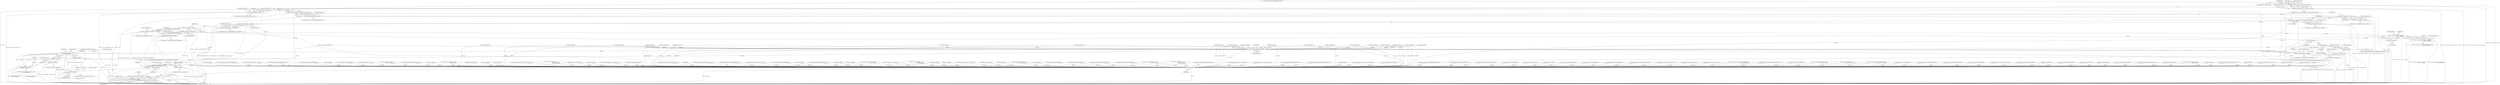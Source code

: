 digraph "0_samba_530d50a1abdcdf4d1775652d4c456c1274d83d8d@API" {
"1000393" [label="(Call,strlen(r->basedn))"];
"1000388" [label="(Call,asn1_write_OctetString(data, r->basedn, strlen(r->basedn)))"];
"1000387" [label="(Call,!asn1_write_OctetString(data, r->basedn, strlen(r->basedn)))"];
"1000400" [label="(Call,asn1_write_enumerated(data, r->scope))"];
"1000399" [label="(Call,!asn1_write_enumerated(data, r->scope))"];
"1000408" [label="(Call,asn1_write_enumerated(data, r->deref))"];
"1000407" [label="(Call,!asn1_write_enumerated(data, r->deref))"];
"1000416" [label="(Call,asn1_write_Integer(data, r->sizelimit))"];
"1000415" [label="(Call,!asn1_write_Integer(data, r->sizelimit))"];
"1000424" [label="(Call,asn1_write_Integer(data, r->timelimit))"];
"1000423" [label="(Call,!asn1_write_Integer(data, r->timelimit))"];
"1000432" [label="(Call,asn1_write_BOOLEAN(data, r->attributesonly))"];
"1000431" [label="(Call,!asn1_write_BOOLEAN(data, r->attributesonly))"];
"1000440" [label="(Call,ldap_push_filter(data, r->tree))"];
"1000439" [label="(Call,!ldap_push_filter(data, r->tree))"];
"1000449" [label="(Call,asn1_push_tag(data, ASN1_SEQUENCE(0)))"];
"1000448" [label="(Call,!asn1_push_tag(data, ASN1_SEQUENCE(0)))"];
"1000468" [label="(Call,asn1_write_OctetString(data, r->attributes[i],\n                                              strlen(r->attributes[i])))"];
"1000467" [label="(Call,!asn1_write_OctetString(data, r->attributes[i],\n                                              strlen(r->attributes[i])))"];
"1000475" [label="(Call,strlen(r->attributes[i]))"];
"1000484" [label="(Call,asn1_pop_tag(data))"];
"1000483" [label="(Call,!asn1_pop_tag(data))"];
"1000489" [label="(Call,asn1_pop_tag(data))"];
"1000488" [label="(Call,!asn1_pop_tag(data))"];
"1001590" [label="(Call,asn1_push_tag(data, ASN1_CONTEXT(0)))"];
"1001589" [label="(Call,!asn1_push_tag(data, ASN1_CONTEXT(0)))"];
"1001611" [label="(Call,ldap_encode_control(mem_ctx, data,\n\t\t\t\t\t\t msg->controls[i]))"];
"1001599" [label="(Call,msg->controls[i] != NULL)"];
"1001610" [label="(Call,!ldap_encode_control(mem_ctx, data,\n\t\t\t\t\t\t msg->controls[i]))"];
"1001635" [label="(Call,asn1_pop_tag(data))"];
"1001634" [label="(Call,!asn1_pop_tag(data))"];
"1001640" [label="(Call,asn1_pop_tag(data))"];
"1001639" [label="(Call,!asn1_pop_tag(data))"];
"1001654" [label="(Call,asn1_free(data))"];
"1001659" [label="(Call,asn1_free(data))"];
"1001646" [label="(Call,data_blob_talloc(mem_ctx, data->data, data->length))"];
"1001643" [label="(Call,*result = data_blob_talloc(mem_ctx, data->data, data->length))"];
"1000506" [label="(Call,asn1_push_tag(data, ASN1_APPLICATION(msg->type)))"];
"1000492" [label="(ControlStructure,break;)"];
"1000442" [label="(Call,r->tree)"];
"1001662" [label="(Identifier,false)"];
"1000407" [label="(Call,!asn1_write_enumerated(data, r->deref))"];
"1000484" [label="(Call,asn1_pop_tag(data))"];
"1001654" [label="(Call,asn1_free(data))"];
"1000402" [label="(Call,r->scope)"];
"1000309" [label="(Call,asn1_push_tag(data, ASN1_APPLICATION(msg->type)))"];
"1000466" [label="(ControlStructure,if (!asn1_write_OctetString(data, r->attributes[i],\n                                              strlen(r->attributes[i]))))"];
"1000871" [label="(Call,asn1_push_tag(data, ASN1_APPLICATION(msg->type)))"];
"1000470" [label="(Call,r->attributes[i])"];
"1001123" [label="(Call,asn1_write_OctetString(data, r->dn, strlen(r->dn)))"];
"1001452" [label="(Call,asn1_push_tag(data, ASN1_CONTEXT_SIMPLE(1)))"];
"1001216" [label="(Call,asn1_pop_tag(data))"];
"1000410" [label="(Call,r->deref)"];
"1001442" [label="(Call,asn1_pop_tag(data))"];
"1000423" [label="(Call,!asn1_write_Integer(data, r->timelimit))"];
"1001642" [label="(ControlStructure,goto err;)"];
"1001641" [label="(Identifier,data)"];
"1000292" [label="(Call,asn1_pop_tag(data))"];
"1000448" [label="(Call,!asn1_push_tag(data, ASN1_SEQUENCE(0)))"];
"1000414" [label="(ControlStructure,if (!asn1_write_Integer(data, r->sizelimit)))"];
"1000464" [label="(Identifier,i)"];
"1000451" [label="(Call,ASN1_SEQUENCE(0))"];
"1000415" [label="(Call,!asn1_write_Integer(data, r->sizelimit))"];
"1000362" [label="(Call,asn1_pop_tag(data))"];
"1000417" [label="(Identifier,data)"];
"1000839" [label="(Call,asn1_push_tag(data, ASN1_APPLICATION(msg->type)))"];
"1001538" [label="(Call,asn1_pop_tag(data))"];
"1001288" [label="(Call,asn1_pop_tag(data))"];
"1000416" [label="(Call,asn1_write_Integer(data, r->sizelimit))"];
"1001575" [label="(Call,asn1_pop_tag(data))"];
"1001273" [label="(Call,asn1_write_OctetString(data, r->value.data,\n                                      r->value.length))"];
"1000467" [label="(Call,!asn1_write_OctetString(data, r->attributes[i],\n                                              strlen(r->attributes[i])))"];
"1000438" [label="(ControlStructure,if (!ldap_push_filter(data, r->tree)))"];
"1001589" [label="(Call,!asn1_push_tag(data, ASN1_CONTEXT(0)))"];
"1000481" [label="(ControlStructure,goto err;)"];
"1000218" [label="(Call,asn1_pop_tag(data))"];
"1001639" [label="(Call,!asn1_pop_tag(data))"];
"1001526" [label="(Call,asn1_write(data, r->oid, strlen(r->oid)))"];
"1001597" [label="(Identifier,i)"];
"1000593" [label="(Call,asn1_write_OctetString(data,\n                                                       attr->values[j].data,\n                                                      attr->values[j].length))"];
"1001622" [label="(Literal,0)"];
"1000386" [label="(ControlStructure,if (!asn1_write_OctetString(data, r->basedn, strlen(r->basedn))))"];
"1000489" [label="(Call,asn1_pop_tag(data))"];
"1001474" [label="(Call,asn1_pop_tag(data))"];
"1000802" [label="(Call,asn1_pop_tag(data))"];
"1001242" [label="(Call,asn1_write_OctetString(data, r->dn, strlen(r->dn)))"];
"1001634" [label="(Call,!asn1_pop_tag(data))"];
"1001091" [label="(Call,ldap_encode_response(data, r))"];
"1000434" [label="(Call,r->attributesonly)"];
"1001645" [label="(Identifier,result)"];
"1001655" [label="(Identifier,data)"];
"1001607" [label="(Identifier,i)"];
"1000617" [label="(Call,asn1_pop_tag(data))"];
"1001610" [label="(Call,!ldap_encode_control(mem_ctx, data,\n\t\t\t\t\t\t msg->controls[i]))"];
"1000394" [label="(Call,r->basedn)"];
"1000202" [label="(Call,asn1_write(data, r->creds.password,\n                                  strlen(r->creds.password)))"];
"1000854" [label="(Call,asn1_pop_tag(data))"];
"1000985" [label="(Call,asn1_pop_tag(data))"];
"1000122" [label="(Call,asn1_push_tag(data, ASN1_SEQUENCE(0)))"];
"1000527" [label="(Call,asn1_push_tag(data, ASN1_SEQUENCE(0)))"];
"1001423" [label="(Call,asn1_push_tag(data, ASN1_CONTEXT_SIMPLE(0)))"];
"1001582" [label="(Call,msg->controls != NULL)"];
"1001414" [label="(Call,asn1_push_tag(data, ASN1_APPLICATION(msg->type)))"];
"1001590" [label="(Call,asn1_push_tag(data, ASN1_CONTEXT(0)))"];
"1001646" [label="(Call,data_blob_talloc(mem_ctx, data->data, data->length))"];
"1001261" [label="(Call,asn1_write_OctetString(data, r->attribute,\n                                      strlen(r->attribute)))"];
"1001587" [label="(Block,)"];
"1000406" [label="(ControlStructure,if (!asn1_write_enumerated(data, r->deref)))"];
"1001599" [label="(Call,msg->controls[i] != NULL)"];
"1001594" [label="(ControlStructure,goto err;)"];
"1000961" [label="(Call,asn1_write_OctetString(data,\n                                                       attrib->values[j].data,\n                                                      attrib->values[j].length))"];
"1001479" [label="(Call,asn1_pop_tag(data))"];
"1000430" [label="(ControlStructure,if (!asn1_write_BOOLEAN(data, r->attributesonly)))"];
"1000676" [label="(Call,asn1_push_tag(data, ASN1_APPLICATION(msg->type)))"];
"1000334" [label="(Call,asn1_write_ContextSimple(data, 7, r->SASL.secblob))"];
"1001555" [label="(Call,asn1_write(data, r->value->data, r->value->length))"];
"1000398" [label="(ControlStructure,if (!asn1_write_enumerated(data, r->scope)))"];
"1000449" [label="(Call,asn1_push_tag(data, ASN1_SEQUENCE(0)))"];
"1001651" [label="(Call,data->length)"];
"1001310" [label="(Call,asn1_push_tag(data, ASN1_APPLICATION(msg->type)))"];
"1001097" [label="(Call,asn1_pop_tag(data))"];
"1001592" [label="(Call,ASN1_CONTEXT(0))"];
"1000456" [label="(Identifier,i)"];
"1001648" [label="(Call,data->data)"];
"1000400" [label="(Call,asn1_write_enumerated(data, r->scope))"];
"1001044" [label="(Call,asn1_push_tag(data, ASN1_APPLICATION_SIMPLE(msg->type)))"];
"1000817" [label="(Call,asn1_pop_tag(data))"];
"1000418" [label="(Call,r->sizelimit)"];
"1001135" [label="(Call,asn1_write_OctetString(data, r->newrdn, strlen(r->newrdn)))"];
"1000487" [label="(ControlStructure,if (!asn1_pop_tag(data)))"];
"1000425" [label="(Identifier,data)"];
"1000401" [label="(Identifier,data)"];
"1001147" [label="(Call,asn1_write_BOOLEAN(data, r->deleteolddn))"];
"1000111" [label="(Call,asn1_init(mem_ctx))"];
"1000995" [label="(Call,asn1_pop_tag(data))"];
"1001342" [label="(Call,asn1_push_tag(data, ASN1_APPLICATION_SIMPLE(msg->type)))"];
"1000482" [label="(ControlStructure,if (!asn1_pop_tag(data)))"];
"1000485" [label="(Identifier,data)"];
"1000399" [label="(Call,!asn1_write_enumerated(data, r->scope))"];
"1001027" [label="(Call,asn1_pop_tag(data))"];
"1000413" [label="(ControlStructure,goto err;)"];
"1001082" [label="(Call,asn1_push_tag(data, ASN1_APPLICATION(msg->type)))"];
"1000432" [label="(Call,asn1_write_BOOLEAN(data, r->attributesonly))"];
"1001184" [label="(Call,asn1_pop_tag(data))"];
"1000491" [label="(ControlStructure,goto err;)"];
"1001644" [label="(Call,*result)"];
"1001012" [label="(Call,asn1_push_tag(data, ASN1_APPLICATION(msg->type)))"];
"1000225" [label="(Call,asn1_push_tag(data, ASN1_CONTEXT(3)))"];
"1000439" [label="(Call,!ldap_push_filter(data, r->tree))"];
"1000476" [label="(Call,r->attributes[i])"];
"1000483" [label="(Call,!asn1_pop_tag(data))"];
"1001053" [label="(Call,asn1_write(data, r->dn, strlen(r->dn)))"];
"1001319" [label="(Call,ldap_encode_response(data, r))"];
"1000437" [label="(ControlStructure,goto err;)"];
"1000627" [label="(Call,asn1_pop_tag(data))"];
"1000892" [label="(Call,asn1_push_tag(data, ASN1_SEQUENCE(0)))"];
"1001605" [label="(Identifier,NULL)"];
"1000555" [label="(Call,asn1_push_tag(data, ASN1_SEQUENCE(0)))"];
"1001160" [label="(Call,asn1_push_tag(data, ASN1_CONTEXT_SIMPLE(0)))"];
"1001233" [label="(Call,asn1_push_tag(data, ASN1_APPLICATION(msg->type)))"];
"1000515" [label="(Call,asn1_write_OctetString(data, r->dn, strlen(r->dn)))"];
"1001505" [label="(Call,ldap_encode_response(data, &r->response))"];
"1000441" [label="(Identifier,data)"];
"1000318" [label="(Call,ldap_encode_response(data, &r->response))"];
"1001609" [label="(ControlStructure,if (!ldap_encode_control(mem_ctx, data,\n\t\t\t\t\t\t msg->controls[i])))"];
"1000261" [label="(Call,asn1_write_OctetString(data, r->creds.SASL.secblob->data,\n                                                      r->creds.SASL.secblob->length))"];
"1000488" [label="(Call,!asn1_pop_tag(data))"];
"1000426" [label="(Call,r->timelimit)"];
"1000353" [label="(Call,asn1_push_tag(data, ASN1_APPLICATION_SIMPLE(msg->type)))"];
"1000574" [label="(Call,asn1_push_tag(data, ASN1_SEQUENCE(1)))"];
"1000927" [label="(Call,asn1_write_OctetString(data, attrib->name,\n                                              strlen(attrib->name)))"];
"1000170" [label="(Call,asn1_write_OctetString(data, r->dn,\n                                      (r->dn != NULL) ? strlen(r->dn) : 0))"];
"1000284" [label="(Call,asn1_pop_tag(data))"];
"1000232" [label="(Call,asn1_write_OctetString(data, r->creds.SASL.mechanism,\n                                              strlen(r->creds.SASL.mechanism)))"];
"1001325" [label="(Call,asn1_pop_tag(data))"];
"1000822" [label="(Call,asn1_pop_tag(data))"];
"1000379" [label="(Call,asn1_push_tag(data, ASN1_APPLICATION(msg->type)))"];
"1000920" [label="(Call,asn1_push_tag(data, ASN1_SEQUENCE(0)))"];
"1000644" [label="(Call,asn1_push_tag(data, ASN1_APPLICATION(msg->type)))"];
"1000468" [label="(Call,asn1_write_OctetString(data, r->attributes[i],\n                                              strlen(r->attributes[i])))"];
"1000195" [label="(Call,asn1_push_tag(data, ASN1_CONTEXT_SIMPLE(0)))"];
"1001600" [label="(Call,msg->controls[i])"];
"1001254" [label="(Call,asn1_push_tag(data, ASN1_SEQUENCE(0)))"];
"1001459" [label="(Call,asn1_write(data, r->value->data, r->value->length))"];
"1001548" [label="(Call,asn1_push_tag(data, ASN1_CONTEXT_SIMPLE(11)))"];
"1000397" [label="(ControlStructure,goto err;)"];
"1001021" [label="(Call,ldap_encode_response(data, r))"];
"1000746" [label="(Call,asn1_push_tag(data, ASN1_SEQUENCE(0)))"];
"1000421" [label="(ControlStructure,goto err;)"];
"1000939" [label="(Call,asn1_push_tag(data, ASN1_SET))"];
"1000848" [label="(Call,ldap_encode_response(data, r))"];
"1001640" [label="(Call,asn1_pop_tag(data))"];
"1000409" [label="(Identifier,data)"];
"1000659" [label="(Call,asn1_pop_tag(data))"];
"1001638" [label="(ControlStructure,if (!asn1_pop_tag(data)))"];
"1001588" [label="(ControlStructure,if (!asn1_push_tag(data, ASN1_CONTEXT(0))))"];
"1000129" [label="(Call,asn1_write_Integer(data, msg->messageid))"];
"1001201" [label="(Call,asn1_push_tag(data, ASN1_APPLICATION(msg->type)))"];
"1001293" [label="(Call,asn1_pop_tag(data))"];
"1000765" [label="(Call,asn1_push_tag(data, ASN1_SET))"];
"1000753" [label="(Call,asn1_write_OctetString(data, attrib->name,\n                                              strlen(attrib->name)))"];
"1000475" [label="(Call,strlen(r->attributes[i]))"];
"1001696" [label="(MethodReturn,_PUBLIC_ bool)"];
"1001595" [label="(ControlStructure,for (i = 0; msg->controls[i] != NULL; i++))"];
"1001570" [label="(Call,asn1_pop_tag(data))"];
"1000153" [label="(Call,asn1_push_tag(data, ASN1_APPLICATION(msg->type)))"];
"1000433" [label="(Identifier,data)"];
"1000469" [label="(Identifier,data)"];
"1001359" [label="(Call,asn1_pop_tag(data))"];
"1000980" [label="(Call,asn1_pop_tag(data))"];
"1000422" [label="(ControlStructure,if (!asn1_write_Integer(data, r->timelimit)))"];
"1001065" [label="(Call,asn1_pop_tag(data))"];
"1000388" [label="(Call,asn1_write_OctetString(data, r->basedn, strlen(r->basedn)))"];
"1000685" [label="(Call,asn1_write_OctetString(data, r->dn, strlen(r->dn)))"];
"1000405" [label="(ControlStructure,goto err;)"];
"1000440" [label="(Call,ldap_push_filter(data, r->tree))"];
"1001210" [label="(Call,ldap_encode_response(data, r))"];
"1000408" [label="(Call,asn1_write_enumerated(data, r->deref))"];
"1000734" [label="(Call,asn1_write_enumerated(data, r->mods[i].type))"];
"1001611" [label="(Call,ldap_encode_control(mem_ctx, data,\n\t\t\t\t\t\t msg->controls[i]))"];
"1001179" [label="(Call,asn1_pop_tag(data))"];
"1000345" [label="(Call,asn1_pop_tag(data))"];
"1001637" [label="(ControlStructure,goto err;)"];
"1000429" [label="(ControlStructure,goto err;)"];
"1001496" [label="(Call,asn1_push_tag(data, ASN1_APPLICATION(msg->type)))"];
"1001612" [label="(Identifier,mem_ctx)"];
"1000490" [label="(Identifier,data)"];
"1000447" [label="(ControlStructure,if (!asn1_push_tag(data, ASN1_SEQUENCE(0))))"];
"1001636" [label="(Identifier,data)"];
"1001591" [label="(Identifier,data)"];
"1001351" [label="(Call,asn1_write_implicit_Integer(data, r->messageid))"];
"1001376" [label="(Call,asn1_push_tag(data, ASN1_APPLICATION(msg->type)))"];
"1001519" [label="(Call,asn1_push_tag(data, ASN1_CONTEXT_SIMPLE(10)))"];
"1000612" [label="(Call,asn1_pop_tag(data))"];
"1000727" [label="(Call,asn1_push_tag(data, ASN1_SEQUENCE(0)))"];
"1000446" [label="(ControlStructure,goto err;)"];
"1000450" [label="(Identifier,data)"];
"1000162" [label="(Call,asn1_write_Integer(data, r->version))"];
"1001657" [label="(Identifier,true)"];
"1001167" [label="(Call,asn1_write(data, r->newsuperior,\n                                  strlen(r->newsuperior)))"];
"1001114" [label="(Call,asn1_push_tag(data, ASN1_APPLICATION(msg->type)))"];
"1001660" [label="(Identifier,data)"];
"1000990" [label="(Call,asn1_pop_tag(data))"];
"1000387" [label="(Call,!asn1_write_OctetString(data, r->basedn, strlen(r->basedn)))"];
"1000562" [label="(Call,asn1_write_OctetString(data, attr->name,\n                                              strlen(attr->name)))"];
"1001614" [label="(Call,msg->controls[i])"];
"1001633" [label="(ControlStructure,if (!asn1_pop_tag(data)))"];
"1000653" [label="(Call,ldap_encode_response(data, r))"];
"1001613" [label="(Identifier,data)"];
"1000807" [label="(Call,asn1_pop_tag(data))"];
"1000431" [label="(Call,!asn1_write_BOOLEAN(data, r->attributesonly))"];
"1000453" [label="(ControlStructure,goto err;)"];
"1000389" [label="(Identifier,data)"];
"1000812" [label="(Call,asn1_pop_tag(data))"];
"1001397" [label="(Call,asn1_pop_tag(data))"];
"1001385" [label="(Call,asn1_write_OctetString(data, r->referral, strlen(r->referral)))"];
"1000783" [label="(Call,asn1_write_OctetString(data,\n                                                       attrib->values[j].data,\n                                                      attrib->values[j].length))"];
"1000390" [label="(Call,r->basedn)"];
"1000393" [label="(Call,strlen(r->basedn))"];
"1000106" [label="(MethodParameterIn,TALLOC_CTX *mem_ctx)"];
"1001430" [label="(Call,asn1_write(data, r->oid, strlen(r->oid)))"];
"1001635" [label="(Call,asn1_pop_tag(data))"];
"1000486" [label="(ControlStructure,goto err;)"];
"1000622" [label="(Call,asn1_pop_tag(data))"];
"1000880" [label="(Call,asn1_write_OctetString(data, r->dn, strlen(r->dn)))"];
"1001659" [label="(Call,asn1_free(data))"];
"1000424" [label="(Call,asn1_write_Integer(data, r->timelimit))"];
"1001643" [label="(Call,*result = data_blob_talloc(mem_ctx, data->data, data->length))"];
"1001647" [label="(Identifier,mem_ctx)"];
"1000697" [label="(Call,asn1_push_tag(data, ASN1_SEQUENCE(0)))"];
"1000393" -> "1000388"  [label="AST: "];
"1000393" -> "1000394"  [label="CFG: "];
"1000394" -> "1000393"  [label="AST: "];
"1000388" -> "1000393"  [label="CFG: "];
"1000393" -> "1000388"  [label="DDG: r->basedn"];
"1000388" -> "1000387"  [label="AST: "];
"1000389" -> "1000388"  [label="AST: "];
"1000390" -> "1000388"  [label="AST: "];
"1000387" -> "1000388"  [label="CFG: "];
"1000388" -> "1001696"  [label="DDG: strlen(r->basedn)"];
"1000388" -> "1001696"  [label="DDG: r->basedn"];
"1000388" -> "1000387"  [label="DDG: data"];
"1000388" -> "1000387"  [label="DDG: r->basedn"];
"1000388" -> "1000387"  [label="DDG: strlen(r->basedn)"];
"1000379" -> "1000388"  [label="DDG: data"];
"1000388" -> "1000400"  [label="DDG: data"];
"1000388" -> "1001659"  [label="DDG: data"];
"1000387" -> "1000386"  [label="AST: "];
"1000397" -> "1000387"  [label="CFG: "];
"1000401" -> "1000387"  [label="CFG: "];
"1000387" -> "1001696"  [label="DDG: asn1_write_OctetString(data, r->basedn, strlen(r->basedn))"];
"1000387" -> "1001696"  [label="DDG: !asn1_write_OctetString(data, r->basedn, strlen(r->basedn))"];
"1000400" -> "1000399"  [label="AST: "];
"1000400" -> "1000402"  [label="CFG: "];
"1000401" -> "1000400"  [label="AST: "];
"1000402" -> "1000400"  [label="AST: "];
"1000399" -> "1000400"  [label="CFG: "];
"1000400" -> "1001696"  [label="DDG: r->scope"];
"1000400" -> "1000399"  [label="DDG: data"];
"1000400" -> "1000399"  [label="DDG: r->scope"];
"1000400" -> "1000408"  [label="DDG: data"];
"1000400" -> "1001659"  [label="DDG: data"];
"1000399" -> "1000398"  [label="AST: "];
"1000405" -> "1000399"  [label="CFG: "];
"1000409" -> "1000399"  [label="CFG: "];
"1000399" -> "1001696"  [label="DDG: asn1_write_enumerated(data, r->scope)"];
"1000399" -> "1001696"  [label="DDG: !asn1_write_enumerated(data, r->scope)"];
"1000408" -> "1000407"  [label="AST: "];
"1000408" -> "1000410"  [label="CFG: "];
"1000409" -> "1000408"  [label="AST: "];
"1000410" -> "1000408"  [label="AST: "];
"1000407" -> "1000408"  [label="CFG: "];
"1000408" -> "1001696"  [label="DDG: r->deref"];
"1000408" -> "1000407"  [label="DDG: data"];
"1000408" -> "1000407"  [label="DDG: r->deref"];
"1000408" -> "1000416"  [label="DDG: data"];
"1000408" -> "1001659"  [label="DDG: data"];
"1000407" -> "1000406"  [label="AST: "];
"1000413" -> "1000407"  [label="CFG: "];
"1000417" -> "1000407"  [label="CFG: "];
"1000407" -> "1001696"  [label="DDG: !asn1_write_enumerated(data, r->deref)"];
"1000407" -> "1001696"  [label="DDG: asn1_write_enumerated(data, r->deref)"];
"1000416" -> "1000415"  [label="AST: "];
"1000416" -> "1000418"  [label="CFG: "];
"1000417" -> "1000416"  [label="AST: "];
"1000418" -> "1000416"  [label="AST: "];
"1000415" -> "1000416"  [label="CFG: "];
"1000416" -> "1001696"  [label="DDG: r->sizelimit"];
"1000416" -> "1000415"  [label="DDG: data"];
"1000416" -> "1000415"  [label="DDG: r->sizelimit"];
"1000416" -> "1000424"  [label="DDG: data"];
"1000416" -> "1001659"  [label="DDG: data"];
"1000415" -> "1000414"  [label="AST: "];
"1000421" -> "1000415"  [label="CFG: "];
"1000425" -> "1000415"  [label="CFG: "];
"1000415" -> "1001696"  [label="DDG: asn1_write_Integer(data, r->sizelimit)"];
"1000415" -> "1001696"  [label="DDG: !asn1_write_Integer(data, r->sizelimit)"];
"1000424" -> "1000423"  [label="AST: "];
"1000424" -> "1000426"  [label="CFG: "];
"1000425" -> "1000424"  [label="AST: "];
"1000426" -> "1000424"  [label="AST: "];
"1000423" -> "1000424"  [label="CFG: "];
"1000424" -> "1001696"  [label="DDG: r->timelimit"];
"1000424" -> "1000423"  [label="DDG: data"];
"1000424" -> "1000423"  [label="DDG: r->timelimit"];
"1000424" -> "1000432"  [label="DDG: data"];
"1000424" -> "1001659"  [label="DDG: data"];
"1000423" -> "1000422"  [label="AST: "];
"1000429" -> "1000423"  [label="CFG: "];
"1000433" -> "1000423"  [label="CFG: "];
"1000423" -> "1001696"  [label="DDG: !asn1_write_Integer(data, r->timelimit)"];
"1000423" -> "1001696"  [label="DDG: asn1_write_Integer(data, r->timelimit)"];
"1000432" -> "1000431"  [label="AST: "];
"1000432" -> "1000434"  [label="CFG: "];
"1000433" -> "1000432"  [label="AST: "];
"1000434" -> "1000432"  [label="AST: "];
"1000431" -> "1000432"  [label="CFG: "];
"1000432" -> "1001696"  [label="DDG: r->attributesonly"];
"1000432" -> "1000431"  [label="DDG: data"];
"1000432" -> "1000431"  [label="DDG: r->attributesonly"];
"1000432" -> "1000440"  [label="DDG: data"];
"1000432" -> "1001659"  [label="DDG: data"];
"1000431" -> "1000430"  [label="AST: "];
"1000437" -> "1000431"  [label="CFG: "];
"1000441" -> "1000431"  [label="CFG: "];
"1000431" -> "1001696"  [label="DDG: asn1_write_BOOLEAN(data, r->attributesonly)"];
"1000431" -> "1001696"  [label="DDG: !asn1_write_BOOLEAN(data, r->attributesonly)"];
"1000440" -> "1000439"  [label="AST: "];
"1000440" -> "1000442"  [label="CFG: "];
"1000441" -> "1000440"  [label="AST: "];
"1000442" -> "1000440"  [label="AST: "];
"1000439" -> "1000440"  [label="CFG: "];
"1000440" -> "1001696"  [label="DDG: r->tree"];
"1000440" -> "1000439"  [label="DDG: data"];
"1000440" -> "1000439"  [label="DDG: r->tree"];
"1000440" -> "1000449"  [label="DDG: data"];
"1000440" -> "1001659"  [label="DDG: data"];
"1000439" -> "1000438"  [label="AST: "];
"1000446" -> "1000439"  [label="CFG: "];
"1000450" -> "1000439"  [label="CFG: "];
"1000439" -> "1001696"  [label="DDG: ldap_push_filter(data, r->tree)"];
"1000439" -> "1001696"  [label="DDG: !ldap_push_filter(data, r->tree)"];
"1000449" -> "1000448"  [label="AST: "];
"1000449" -> "1000451"  [label="CFG: "];
"1000450" -> "1000449"  [label="AST: "];
"1000451" -> "1000449"  [label="AST: "];
"1000448" -> "1000449"  [label="CFG: "];
"1000449" -> "1001696"  [label="DDG: ASN1_SEQUENCE(0)"];
"1000449" -> "1000448"  [label="DDG: data"];
"1000449" -> "1000448"  [label="DDG: ASN1_SEQUENCE(0)"];
"1000451" -> "1000449"  [label="DDG: 0"];
"1000449" -> "1000468"  [label="DDG: data"];
"1000449" -> "1000484"  [label="DDG: data"];
"1000449" -> "1001659"  [label="DDG: data"];
"1000448" -> "1000447"  [label="AST: "];
"1000453" -> "1000448"  [label="CFG: "];
"1000456" -> "1000448"  [label="CFG: "];
"1000448" -> "1001696"  [label="DDG: asn1_push_tag(data, ASN1_SEQUENCE(0))"];
"1000448" -> "1001696"  [label="DDG: !asn1_push_tag(data, ASN1_SEQUENCE(0))"];
"1000468" -> "1000467"  [label="AST: "];
"1000468" -> "1000475"  [label="CFG: "];
"1000469" -> "1000468"  [label="AST: "];
"1000470" -> "1000468"  [label="AST: "];
"1000475" -> "1000468"  [label="AST: "];
"1000467" -> "1000468"  [label="CFG: "];
"1000468" -> "1001696"  [label="DDG: strlen(r->attributes[i])"];
"1000468" -> "1001696"  [label="DDG: r->attributes[i]"];
"1000468" -> "1000467"  [label="DDG: data"];
"1000468" -> "1000467"  [label="DDG: r->attributes[i]"];
"1000468" -> "1000467"  [label="DDG: strlen(r->attributes[i])"];
"1000475" -> "1000468"  [label="DDG: r->attributes[i]"];
"1000468" -> "1000475"  [label="DDG: r->attributes[i]"];
"1000468" -> "1000484"  [label="DDG: data"];
"1000468" -> "1001659"  [label="DDG: data"];
"1000467" -> "1000466"  [label="AST: "];
"1000481" -> "1000467"  [label="CFG: "];
"1000464" -> "1000467"  [label="CFG: "];
"1000467" -> "1001696"  [label="DDG: asn1_write_OctetString(data, r->attributes[i],\n                                              strlen(r->attributes[i]))"];
"1000467" -> "1001696"  [label="DDG: !asn1_write_OctetString(data, r->attributes[i],\n                                              strlen(r->attributes[i]))"];
"1000475" -> "1000476"  [label="CFG: "];
"1000476" -> "1000475"  [label="AST: "];
"1000484" -> "1000483"  [label="AST: "];
"1000484" -> "1000485"  [label="CFG: "];
"1000485" -> "1000484"  [label="AST: "];
"1000483" -> "1000484"  [label="CFG: "];
"1000484" -> "1000483"  [label="DDG: data"];
"1000484" -> "1000489"  [label="DDG: data"];
"1000484" -> "1001659"  [label="DDG: data"];
"1000483" -> "1000482"  [label="AST: "];
"1000486" -> "1000483"  [label="CFG: "];
"1000490" -> "1000483"  [label="CFG: "];
"1000483" -> "1001696"  [label="DDG: !asn1_pop_tag(data)"];
"1000483" -> "1001696"  [label="DDG: asn1_pop_tag(data)"];
"1000489" -> "1000488"  [label="AST: "];
"1000489" -> "1000490"  [label="CFG: "];
"1000490" -> "1000489"  [label="AST: "];
"1000488" -> "1000489"  [label="CFG: "];
"1000489" -> "1001696"  [label="DDG: data"];
"1000489" -> "1000488"  [label="DDG: data"];
"1000489" -> "1001590"  [label="DDG: data"];
"1000489" -> "1001659"  [label="DDG: data"];
"1000488" -> "1000487"  [label="AST: "];
"1000491" -> "1000488"  [label="CFG: "];
"1000492" -> "1000488"  [label="CFG: "];
"1000488" -> "1001696"  [label="DDG: asn1_pop_tag(data)"];
"1000488" -> "1001696"  [label="DDG: !asn1_pop_tag(data)"];
"1001590" -> "1001589"  [label="AST: "];
"1001590" -> "1001592"  [label="CFG: "];
"1001591" -> "1001590"  [label="AST: "];
"1001592" -> "1001590"  [label="AST: "];
"1001589" -> "1001590"  [label="CFG: "];
"1001590" -> "1001696"  [label="DDG: ASN1_CONTEXT(0)"];
"1001590" -> "1001589"  [label="DDG: data"];
"1001590" -> "1001589"  [label="DDG: ASN1_CONTEXT(0)"];
"1000995" -> "1001590"  [label="DDG: data"];
"1000284" -> "1001590"  [label="DDG: data"];
"1001065" -> "1001590"  [label="DDG: data"];
"1000292" -> "1001590"  [label="DDG: data"];
"1001325" -> "1001590"  [label="DDG: data"];
"1001097" -> "1001590"  [label="DDG: data"];
"1000822" -> "1001590"  [label="DDG: data"];
"1001359" -> "1001590"  [label="DDG: data"];
"1000854" -> "1001590"  [label="DDG: data"];
"1000345" -> "1001590"  [label="DDG: data"];
"1001216" -> "1001590"  [label="DDG: data"];
"1000362" -> "1001590"  [label="DDG: data"];
"1000659" -> "1001590"  [label="DDG: data"];
"1001184" -> "1001590"  [label="DDG: data"];
"1001479" -> "1001590"  [label="DDG: data"];
"1001027" -> "1001590"  [label="DDG: data"];
"1000218" -> "1001590"  [label="DDG: data"];
"1001575" -> "1001590"  [label="DDG: data"];
"1000627" -> "1001590"  [label="DDG: data"];
"1001293" -> "1001590"  [label="DDG: data"];
"1001397" -> "1001590"  [label="DDG: data"];
"1001592" -> "1001590"  [label="DDG: 0"];
"1001590" -> "1001611"  [label="DDG: data"];
"1001590" -> "1001640"  [label="DDG: data"];
"1001590" -> "1001659"  [label="DDG: data"];
"1001589" -> "1001588"  [label="AST: "];
"1001594" -> "1001589"  [label="CFG: "];
"1001597" -> "1001589"  [label="CFG: "];
"1001589" -> "1001696"  [label="DDG: !asn1_push_tag(data, ASN1_CONTEXT(0))"];
"1001589" -> "1001696"  [label="DDG: asn1_push_tag(data, ASN1_CONTEXT(0))"];
"1001611" -> "1001610"  [label="AST: "];
"1001611" -> "1001614"  [label="CFG: "];
"1001612" -> "1001611"  [label="AST: "];
"1001613" -> "1001611"  [label="AST: "];
"1001614" -> "1001611"  [label="AST: "];
"1001610" -> "1001611"  [label="CFG: "];
"1001611" -> "1001696"  [label="DDG: mem_ctx"];
"1001611" -> "1001696"  [label="DDG: msg->controls[i]"];
"1001611" -> "1001599"  [label="DDG: msg->controls[i]"];
"1001611" -> "1001610"  [label="DDG: mem_ctx"];
"1001611" -> "1001610"  [label="DDG: data"];
"1001611" -> "1001610"  [label="DDG: msg->controls[i]"];
"1000111" -> "1001611"  [label="DDG: mem_ctx"];
"1000106" -> "1001611"  [label="DDG: mem_ctx"];
"1001635" -> "1001611"  [label="DDG: data"];
"1001599" -> "1001611"  [label="DDG: msg->controls[i]"];
"1001611" -> "1001635"  [label="DDG: data"];
"1001611" -> "1001646"  [label="DDG: mem_ctx"];
"1001611" -> "1001659"  [label="DDG: data"];
"1001599" -> "1001595"  [label="AST: "];
"1001599" -> "1001605"  [label="CFG: "];
"1001600" -> "1001599"  [label="AST: "];
"1001605" -> "1001599"  [label="AST: "];
"1001612" -> "1001599"  [label="CFG: "];
"1001641" -> "1001599"  [label="CFG: "];
"1001599" -> "1001696"  [label="DDG: msg->controls[i]"];
"1001599" -> "1001696"  [label="DDG: NULL"];
"1001599" -> "1001696"  [label="DDG: msg->controls[i] != NULL"];
"1001582" -> "1001599"  [label="DDG: NULL"];
"1001610" -> "1001609"  [label="AST: "];
"1001622" -> "1001610"  [label="CFG: "];
"1001636" -> "1001610"  [label="CFG: "];
"1001610" -> "1001696"  [label="DDG: !ldap_encode_control(mem_ctx, data,\n\t\t\t\t\t\t msg->controls[i])"];
"1001610" -> "1001696"  [label="DDG: ldap_encode_control(mem_ctx, data,\n\t\t\t\t\t\t msg->controls[i])"];
"1001635" -> "1001634"  [label="AST: "];
"1001635" -> "1001636"  [label="CFG: "];
"1001636" -> "1001635"  [label="AST: "];
"1001634" -> "1001635"  [label="CFG: "];
"1001635" -> "1001634"  [label="DDG: data"];
"1001635" -> "1001640"  [label="DDG: data"];
"1001635" -> "1001659"  [label="DDG: data"];
"1001634" -> "1001633"  [label="AST: "];
"1001637" -> "1001634"  [label="CFG: "];
"1001607" -> "1001634"  [label="CFG: "];
"1001634" -> "1001696"  [label="DDG: !asn1_pop_tag(data)"];
"1001634" -> "1001696"  [label="DDG: asn1_pop_tag(data)"];
"1001640" -> "1001639"  [label="AST: "];
"1001640" -> "1001641"  [label="CFG: "];
"1001641" -> "1001640"  [label="AST: "];
"1001639" -> "1001640"  [label="CFG: "];
"1001640" -> "1001639"  [label="DDG: data"];
"1001640" -> "1001654"  [label="DDG: data"];
"1001640" -> "1001659"  [label="DDG: data"];
"1001639" -> "1001638"  [label="AST: "];
"1001642" -> "1001639"  [label="CFG: "];
"1001645" -> "1001639"  [label="CFG: "];
"1001639" -> "1001696"  [label="DDG: asn1_pop_tag(data)"];
"1001639" -> "1001696"  [label="DDG: !asn1_pop_tag(data)"];
"1001654" -> "1001587"  [label="AST: "];
"1001654" -> "1001655"  [label="CFG: "];
"1001655" -> "1001654"  [label="AST: "];
"1001657" -> "1001654"  [label="CFG: "];
"1001654" -> "1001696"  [label="DDG: asn1_free(data)"];
"1001654" -> "1001696"  [label="DDG: data"];
"1001659" -> "1001587"  [label="AST: "];
"1001659" -> "1001660"  [label="CFG: "];
"1001660" -> "1001659"  [label="AST: "];
"1001662" -> "1001659"  [label="CFG: "];
"1001659" -> "1001696"  [label="DDG: data"];
"1001659" -> "1001696"  [label="DDG: asn1_free(data)"];
"1000765" -> "1001659"  [label="DDG: data"];
"1000362" -> "1001659"  [label="DDG: data"];
"1000574" -> "1001659"  [label="DDG: data"];
"1001376" -> "1001659"  [label="DDG: data"];
"1000309" -> "1001659"  [label="DDG: data"];
"1001474" -> "1001659"  [label="DDG: data"];
"1000129" -> "1001659"  [label="DDG: data"];
"1000753" -> "1001659"  [label="DDG: data"];
"1001496" -> "1001659"  [label="DDG: data"];
"1000995" -> "1001659"  [label="DDG: data"];
"1000848" -> "1001659"  [label="DDG: data"];
"1000880" -> "1001659"  [label="DDG: data"];
"1001459" -> "1001659"  [label="DDG: data"];
"1000622" -> "1001659"  [label="DDG: data"];
"1000807" -> "1001659"  [label="DDG: data"];
"1000284" -> "1001659"  [label="DDG: data"];
"1000562" -> "1001659"  [label="DDG: data"];
"1001044" -> "1001659"  [label="DDG: data"];
"1000734" -> "1001659"  [label="DDG: data"];
"1001065" -> "1001659"  [label="DDG: data"];
"1000892" -> "1001659"  [label="DDG: data"];
"1000676" -> "1001659"  [label="DDG: data"];
"1001123" -> "1001659"  [label="DDG: data"];
"1000659" -> "1001659"  [label="DDG: data"];
"1001519" -> "1001659"  [label="DDG: data"];
"1000232" -> "1001659"  [label="DDG: data"];
"1001184" -> "1001659"  [label="DDG: data"];
"1000802" -> "1001659"  [label="DDG: data"];
"1000617" -> "1001659"  [label="DDG: data"];
"1001505" -> "1001659"  [label="DDG: data"];
"1000292" -> "1001659"  [label="DDG: data"];
"1001261" -> "1001659"  [label="DDG: data"];
"1000612" -> "1001659"  [label="DDG: data"];
"1000980" -> "1001659"  [label="DDG: data"];
"1000871" -> "1001659"  [label="DDG: data"];
"1001147" -> "1001659"  [label="DDG: data"];
"1000506" -> "1001659"  [label="DDG: data"];
"1001325" -> "1001659"  [label="DDG: data"];
"1000920" -> "1001659"  [label="DDG: data"];
"1000746" -> "1001659"  [label="DDG: data"];
"1001414" -> "1001659"  [label="DDG: data"];
"1000817" -> "1001659"  [label="DDG: data"];
"1000527" -> "1001659"  [label="DDG: data"];
"1001479" -> "1001659"  [label="DDG: data"];
"1000225" -> "1001659"  [label="DDG: data"];
"1001027" -> "1001659"  [label="DDG: data"];
"1000218" -> "1001659"  [label="DDG: data"];
"1001555" -> "1001659"  [label="DDG: data"];
"1000318" -> "1001659"  [label="DDG: data"];
"1000990" -> "1001659"  [label="DDG: data"];
"1001097" -> "1001659"  [label="DDG: data"];
"1000122" -> "1001659"  [label="DDG: data"];
"1001319" -> "1001659"  [label="DDG: data"];
"1000822" -> "1001659"  [label="DDG: data"];
"1001210" -> "1001659"  [label="DDG: data"];
"1001201" -> "1001659"  [label="DDG: data"];
"1001342" -> "1001659"  [label="DDG: data"];
"1001575" -> "1001659"  [label="DDG: data"];
"1000379" -> "1001659"  [label="DDG: data"];
"1000627" -> "1001659"  [label="DDG: data"];
"1000555" -> "1001659"  [label="DDG: data"];
"1001310" -> "1001659"  [label="DDG: data"];
"1000939" -> "1001659"  [label="DDG: data"];
"1000202" -> "1001659"  [label="DDG: data"];
"1001242" -> "1001659"  [label="DDG: data"];
"1000783" -> "1001659"  [label="DDG: data"];
"1001179" -> "1001659"  [label="DDG: data"];
"1000515" -> "1001659"  [label="DDG: data"];
"1001254" -> "1001659"  [label="DDG: data"];
"1000961" -> "1001659"  [label="DDG: data"];
"1001526" -> "1001659"  [label="DDG: data"];
"1001359" -> "1001659"  [label="DDG: data"];
"1001114" -> "1001659"  [label="DDG: data"];
"1001351" -> "1001659"  [label="DDG: data"];
"1001452" -> "1001659"  [label="DDG: data"];
"1001538" -> "1001659"  [label="DDG: data"];
"1000854" -> "1001659"  [label="DDG: data"];
"1001570" -> "1001659"  [label="DDG: data"];
"1001012" -> "1001659"  [label="DDG: data"];
"1001160" -> "1001659"  [label="DDG: data"];
"1000812" -> "1001659"  [label="DDG: data"];
"1000261" -> "1001659"  [label="DDG: data"];
"1000153" -> "1001659"  [label="DDG: data"];
"1000685" -> "1001659"  [label="DDG: data"];
"1001288" -> "1001659"  [label="DDG: data"];
"1000593" -> "1001659"  [label="DDG: data"];
"1001091" -> "1001659"  [label="DDG: data"];
"1001135" -> "1001659"  [label="DDG: data"];
"1001167" -> "1001659"  [label="DDG: data"];
"1001293" -> "1001659"  [label="DDG: data"];
"1001397" -> "1001659"  [label="DDG: data"];
"1000985" -> "1001659"  [label="DDG: data"];
"1001423" -> "1001659"  [label="DDG: data"];
"1000170" -> "1001659"  [label="DDG: data"];
"1000644" -> "1001659"  [label="DDG: data"];
"1001053" -> "1001659"  [label="DDG: data"];
"1000653" -> "1001659"  [label="DDG: data"];
"1000353" -> "1001659"  [label="DDG: data"];
"1000345" -> "1001659"  [label="DDG: data"];
"1000727" -> "1001659"  [label="DDG: data"];
"1001021" -> "1001659"  [label="DDG: data"];
"1000697" -> "1001659"  [label="DDG: data"];
"1000927" -> "1001659"  [label="DDG: data"];
"1001548" -> "1001659"  [label="DDG: data"];
"1001273" -> "1001659"  [label="DDG: data"];
"1000162" -> "1001659"  [label="DDG: data"];
"1000195" -> "1001659"  [label="DDG: data"];
"1001385" -> "1001659"  [label="DDG: data"];
"1000334" -> "1001659"  [label="DDG: data"];
"1001233" -> "1001659"  [label="DDG: data"];
"1000839" -> "1001659"  [label="DDG: data"];
"1001442" -> "1001659"  [label="DDG: data"];
"1001430" -> "1001659"  [label="DDG: data"];
"1001216" -> "1001659"  [label="DDG: data"];
"1001082" -> "1001659"  [label="DDG: data"];
"1001646" -> "1001643"  [label="AST: "];
"1001646" -> "1001651"  [label="CFG: "];
"1001647" -> "1001646"  [label="AST: "];
"1001648" -> "1001646"  [label="AST: "];
"1001651" -> "1001646"  [label="AST: "];
"1001643" -> "1001646"  [label="CFG: "];
"1001646" -> "1001696"  [label="DDG: data->length"];
"1001646" -> "1001696"  [label="DDG: mem_ctx"];
"1001646" -> "1001696"  [label="DDG: data->data"];
"1001646" -> "1001643"  [label="DDG: mem_ctx"];
"1001646" -> "1001643"  [label="DDG: data->data"];
"1001646" -> "1001643"  [label="DDG: data->length"];
"1000111" -> "1001646"  [label="DDG: mem_ctx"];
"1000106" -> "1001646"  [label="DDG: mem_ctx"];
"1001643" -> "1001587"  [label="AST: "];
"1001644" -> "1001643"  [label="AST: "];
"1001655" -> "1001643"  [label="CFG: "];
"1001643" -> "1001696"  [label="DDG: data_blob_talloc(mem_ctx, data->data, data->length)"];
"1001643" -> "1001696"  [label="DDG: *result"];
}
